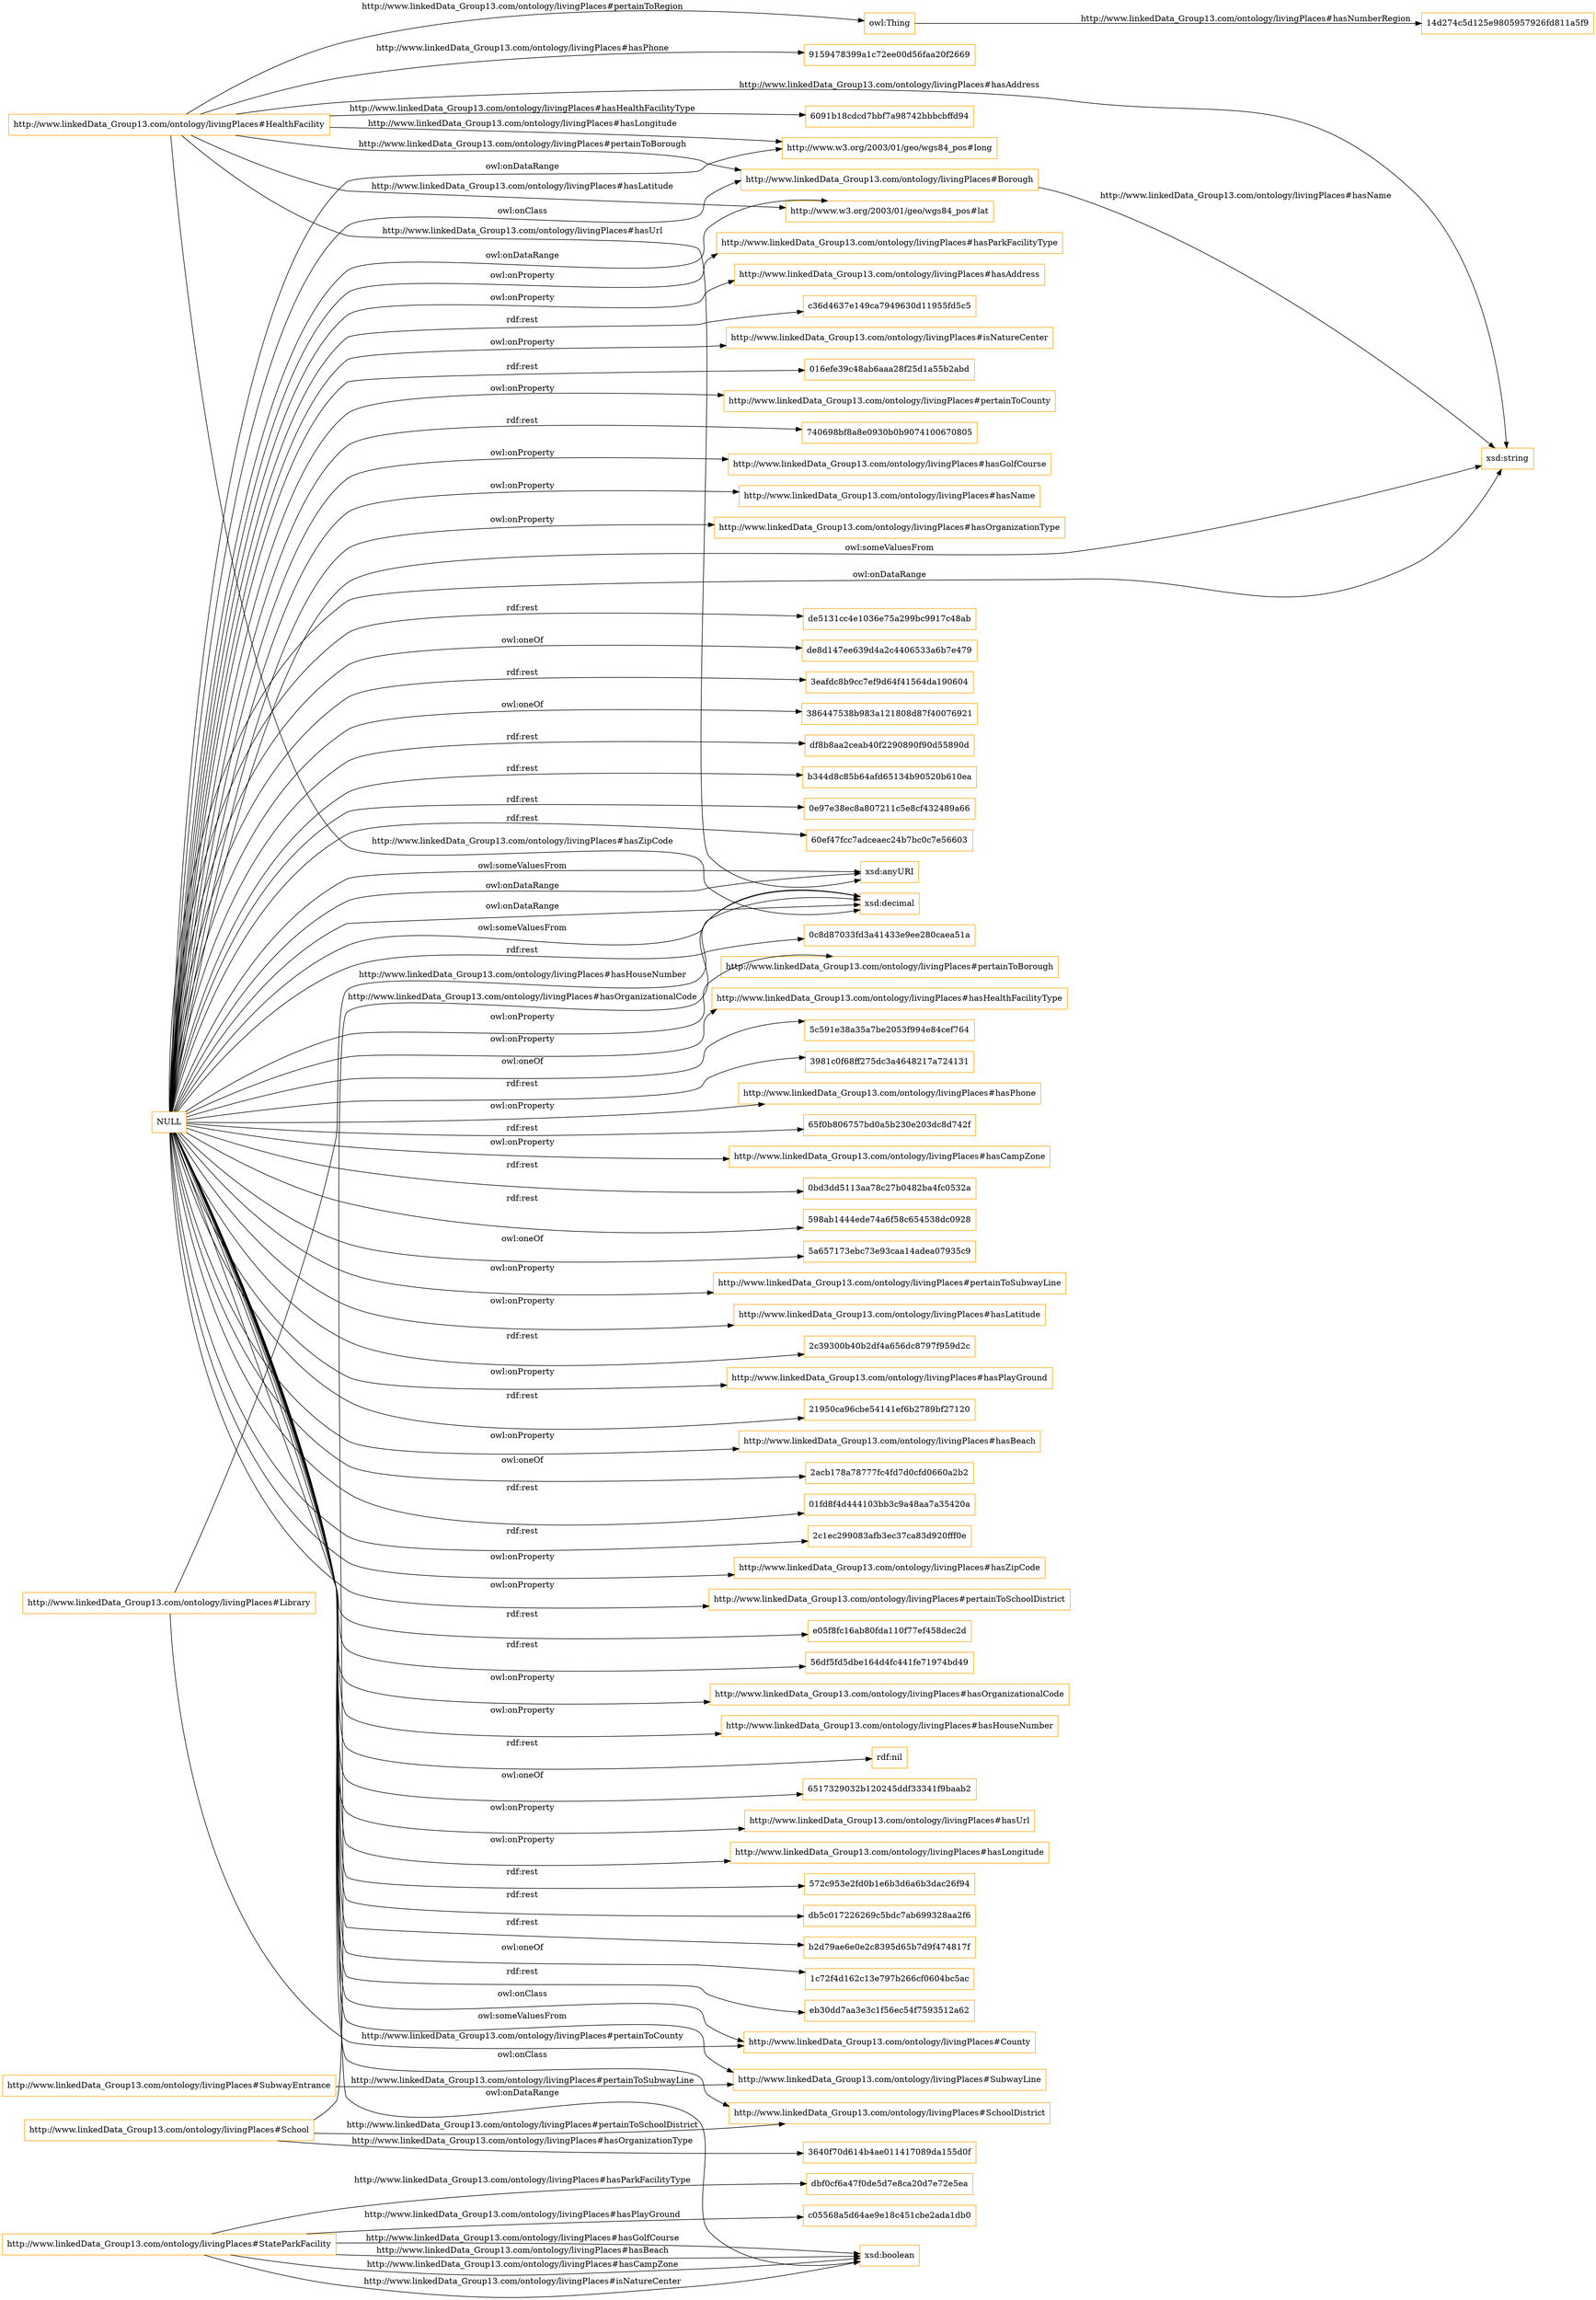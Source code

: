 digraph ar2dtool_diagram { 
rankdir=LR;
size="1501"
node [shape = rectangle, color="orange"]; "http://www.linkedData_Group13.com/ontology/livingPlaces#Borough" "http://www.linkedData_Group13.com/ontology/livingPlaces#SubwayLine" "http://www.linkedData_Group13.com/ontology/livingPlaces#Library" "http://www.linkedData_Group13.com/ontology/livingPlaces#StateParkFacility" "http://www.linkedData_Group13.com/ontology/livingPlaces#SubwayEntrance" "http://www.linkedData_Group13.com/ontology/livingPlaces#SchoolDistrict" "http://www.linkedData_Group13.com/ontology/livingPlaces#HealthFacility" "http://www.linkedData_Group13.com/ontology/livingPlaces#School" "http://www.linkedData_Group13.com/ontology/livingPlaces#County" ; /*classes style*/
	"NULL" -> "0c8d87033fd3a41433e9ee280caea51a" [ label = "rdf:rest" ];
	"NULL" -> "xsd:anyURI" [ label = "owl:someValuesFrom" ];
	"NULL" -> "http://www.linkedData_Group13.com/ontology/livingPlaces#pertainToBorough" [ label = "owl:onProperty" ];
	"NULL" -> "http://www.linkedData_Group13.com/ontology/livingPlaces#hasHealthFacilityType" [ label = "owl:onProperty" ];
	"NULL" -> "xsd:anyURI" [ label = "owl:onDataRange" ];
	"NULL" -> "5c591e38a35a7be2053f994e84cef764" [ label = "owl:oneOf" ];
	"NULL" -> "3981c0f68ff275dc3a4648217a724131" [ label = "rdf:rest" ];
	"NULL" -> "http://www.linkedData_Group13.com/ontology/livingPlaces#County" [ label = "owl:onClass" ];
	"NULL" -> "http://www.linkedData_Group13.com/ontology/livingPlaces#hasPhone" [ label = "owl:onProperty" ];
	"NULL" -> "65f0b806757bd0a5b230e203dc8d742f" [ label = "rdf:rest" ];
	"NULL" -> "http://www.linkedData_Group13.com/ontology/livingPlaces#hasCampZone" [ label = "owl:onProperty" ];
	"NULL" -> "0bd3dd5113aa78c27b0482ba4fc0532a" [ label = "rdf:rest" ];
	"NULL" -> "598ab1444ede74a6f58c654538dc0928" [ label = "rdf:rest" ];
	"NULL" -> "5a657173ebc73e93caa14adea07935c9" [ label = "owl:oneOf" ];
	"NULL" -> "http://www.linkedData_Group13.com/ontology/livingPlaces#pertainToSubwayLine" [ label = "owl:onProperty" ];
	"NULL" -> "http://www.linkedData_Group13.com/ontology/livingPlaces#hasLatitude" [ label = "owl:onProperty" ];
	"NULL" -> "2c39300b40b2df4a656dc8797f959d2c" [ label = "rdf:rest" ];
	"NULL" -> "http://www.linkedData_Group13.com/ontology/livingPlaces#hasPlayGround" [ label = "owl:onProperty" ];
	"NULL" -> "21950ca96cbe54141ef6b2789bf27120" [ label = "rdf:rest" ];
	"NULL" -> "http://www.linkedData_Group13.com/ontology/livingPlaces#SchoolDistrict" [ label = "owl:onClass" ];
	"NULL" -> "http://www.linkedData_Group13.com/ontology/livingPlaces#hasBeach" [ label = "owl:onProperty" ];
	"NULL" -> "2acb178a78777fc4fd7d0cfd0660a2b2" [ label = "owl:oneOf" ];
	"NULL" -> "01fd8f4d444103bb3c9a48aa7a35420a" [ label = "rdf:rest" ];
	"NULL" -> "http://www.linkedData_Group13.com/ontology/livingPlaces#SubwayLine" [ label = "owl:someValuesFrom" ];
	"NULL" -> "2c1ec299083afb3ec37ca83d920fff0e" [ label = "rdf:rest" ];
	"NULL" -> "http://www.linkedData_Group13.com/ontology/livingPlaces#hasZipCode" [ label = "owl:onProperty" ];
	"NULL" -> "http://www.linkedData_Group13.com/ontology/livingPlaces#pertainToSchoolDistrict" [ label = "owl:onProperty" ];
	"NULL" -> "xsd:decimal" [ label = "owl:someValuesFrom" ];
	"NULL" -> "http://www.w3.org/2003/01/geo/wgs84_pos#lat" [ label = "owl:onDataRange" ];
	"NULL" -> "e05f8fc16ab80fda110f77ef458dec2d" [ label = "rdf:rest" ];
	"NULL" -> "56df5fd5dbe164d4fc441fe71974bd49" [ label = "rdf:rest" ];
	"NULL" -> "http://www.linkedData_Group13.com/ontology/livingPlaces#hasOrganizationalCode" [ label = "owl:onProperty" ];
	"NULL" -> "http://www.linkedData_Group13.com/ontology/livingPlaces#Borough" [ label = "owl:onClass" ];
	"NULL" -> "http://www.linkedData_Group13.com/ontology/livingPlaces#hasHouseNumber" [ label = "owl:onProperty" ];
	"NULL" -> "rdf:nil" [ label = "rdf:rest" ];
	"NULL" -> "6517329032b120245ddf33341f9baab2" [ label = "owl:oneOf" ];
	"NULL" -> "http://www.linkedData_Group13.com/ontology/livingPlaces#hasUrl" [ label = "owl:onProperty" ];
	"NULL" -> "http://www.linkedData_Group13.com/ontology/livingPlaces#hasLongitude" [ label = "owl:onProperty" ];
	"NULL" -> "572c953e2fd0b1e6b3d6a6b3dac26f94" [ label = "rdf:rest" ];
	"NULL" -> "db5c017226269c5bdc7ab699328aa2f6" [ label = "rdf:rest" ];
	"NULL" -> "b2d79ae6e0e2c8395d65b7d9f474817f" [ label = "rdf:rest" ];
	"NULL" -> "1c72f4d162c13e797b266cf0604bc5ac" [ label = "owl:oneOf" ];
	"NULL" -> "eb30dd7aa3e3c1f56ec54f7593512a62" [ label = "rdf:rest" ];
	"NULL" -> "http://www.linkedData_Group13.com/ontology/livingPlaces#hasParkFacilityType" [ label = "owl:onProperty" ];
	"NULL" -> "http://www.linkedData_Group13.com/ontology/livingPlaces#hasAddress" [ label = "owl:onProperty" ];
	"NULL" -> "c36d4637e149ca7949630d11955fd5c5" [ label = "rdf:rest" ];
	"NULL" -> "http://www.linkedData_Group13.com/ontology/livingPlaces#isNatureCenter" [ label = "owl:onProperty" ];
	"NULL" -> "016efe39c48ab6aaa28f25d1a55b2abd" [ label = "rdf:rest" ];
	"NULL" -> "http://www.linkedData_Group13.com/ontology/livingPlaces#pertainToCounty" [ label = "owl:onProperty" ];
	"NULL" -> "740698bf8a8e0930b0b9074100670805" [ label = "rdf:rest" ];
	"NULL" -> "http://www.linkedData_Group13.com/ontology/livingPlaces#hasGolfCourse" [ label = "owl:onProperty" ];
	"NULL" -> "http://www.linkedData_Group13.com/ontology/livingPlaces#hasName" [ label = "owl:onProperty" ];
	"NULL" -> "http://www.linkedData_Group13.com/ontology/livingPlaces#hasOrganizationType" [ label = "owl:onProperty" ];
	"NULL" -> "xsd:string" [ label = "owl:onDataRange" ];
	"NULL" -> "de5131cc4e1036e75a299bc9917c48ab" [ label = "rdf:rest" ];
	"NULL" -> "de8d147ee639d4a2c4406533a6b7e479" [ label = "owl:oneOf" ];
	"NULL" -> "xsd:boolean" [ label = "owl:onDataRange" ];
	"NULL" -> "3eafdc8b9cc7ef9d64f41564da190604" [ label = "rdf:rest" ];
	"NULL" -> "386447538b983a121808d87f40076921" [ label = "owl:oneOf" ];
	"NULL" -> "http://www.w3.org/2003/01/geo/wgs84_pos#long" [ label = "owl:onDataRange" ];
	"NULL" -> "df8b8aa2ceab40f2290890f90d55890d" [ label = "rdf:rest" ];
	"NULL" -> "b344d8c85b64afd65134b90520b610ea" [ label = "rdf:rest" ];
	"NULL" -> "xsd:decimal" [ label = "owl:onDataRange" ];
	"NULL" -> "0e97e38ec8a807211c5e8cf432489a66" [ label = "rdf:rest" ];
	"NULL" -> "60ef47fcc7adceaec24b7bc0c7e56603" [ label = "rdf:rest" ];
	"NULL" -> "xsd:string" [ label = "owl:someValuesFrom" ];
	"http://www.linkedData_Group13.com/ontology/livingPlaces#StateParkFacility" -> "xsd:boolean" [ label = "http://www.linkedData_Group13.com/ontology/livingPlaces#hasBeach" ];
	"http://www.linkedData_Group13.com/ontology/livingPlaces#Library" -> "xsd:decimal" [ label = "http://www.linkedData_Group13.com/ontology/livingPlaces#hasHouseNumber" ];
	"http://www.linkedData_Group13.com/ontology/livingPlaces#School" -> "xsd:decimal" [ label = "http://www.linkedData_Group13.com/ontology/livingPlaces#hasOrganizationalCode" ];
	"http://www.linkedData_Group13.com/ontology/livingPlaces#StateParkFacility" -> "dbf0cf6a47f0de5d7e8ca20d7e72e5ea" [ label = "http://www.linkedData_Group13.com/ontology/livingPlaces#hasParkFacilityType" ];
	"http://www.linkedData_Group13.com/ontology/livingPlaces#StateParkFacility" -> "xsd:boolean" [ label = "http://www.linkedData_Group13.com/ontology/livingPlaces#hasCampZone" ];
	"http://www.linkedData_Group13.com/ontology/livingPlaces#HealthFacility" -> "xsd:decimal" [ label = "http://www.linkedData_Group13.com/ontology/livingPlaces#hasZipCode" ];
	"http://www.linkedData_Group13.com/ontology/livingPlaces#Borough" -> "xsd:string" [ label = "http://www.linkedData_Group13.com/ontology/livingPlaces#hasName" ];
	"http://www.linkedData_Group13.com/ontology/livingPlaces#School" -> "http://www.linkedData_Group13.com/ontology/livingPlaces#SchoolDistrict" [ label = "http://www.linkedData_Group13.com/ontology/livingPlaces#pertainToSchoolDistrict" ];
	"http://www.linkedData_Group13.com/ontology/livingPlaces#HealthFacility" -> "http://www.w3.org/2003/01/geo/wgs84_pos#long" [ label = "http://www.linkedData_Group13.com/ontology/livingPlaces#hasLongitude" ];
	"http://www.linkedData_Group13.com/ontology/livingPlaces#HealthFacility" -> "9159478399a1c72ee00d56faa20f2669" [ label = "http://www.linkedData_Group13.com/ontology/livingPlaces#hasPhone" ];
	"http://www.linkedData_Group13.com/ontology/livingPlaces#HealthFacility" -> "http://www.w3.org/2003/01/geo/wgs84_pos#lat" [ label = "http://www.linkedData_Group13.com/ontology/livingPlaces#hasLatitude" ];
	"http://www.linkedData_Group13.com/ontology/livingPlaces#Library" -> "http://www.linkedData_Group13.com/ontology/livingPlaces#County" [ label = "http://www.linkedData_Group13.com/ontology/livingPlaces#pertainToCounty" ];
	"http://www.linkedData_Group13.com/ontology/livingPlaces#HealthFacility" -> "owl:Thing" [ label = "http://www.linkedData_Group13.com/ontology/livingPlaces#pertainToRegion" ];
	"http://www.linkedData_Group13.com/ontology/livingPlaces#StateParkFacility" -> "xsd:boolean" [ label = "http://www.linkedData_Group13.com/ontology/livingPlaces#isNatureCenter" ];
	"http://www.linkedData_Group13.com/ontology/livingPlaces#StateParkFacility" -> "xsd:boolean" [ label = "http://www.linkedData_Group13.com/ontology/livingPlaces#hasGolfCourse" ];
	"http://www.linkedData_Group13.com/ontology/livingPlaces#HealthFacility" -> "xsd:anyURI" [ label = "http://www.linkedData_Group13.com/ontology/livingPlaces#hasUrl" ];
	"http://www.linkedData_Group13.com/ontology/livingPlaces#StateParkFacility" -> "c05568a5d64ae9e18c451cbe2ada1db0" [ label = "http://www.linkedData_Group13.com/ontology/livingPlaces#hasPlayGround" ];
	"http://www.linkedData_Group13.com/ontology/livingPlaces#SubwayEntrance" -> "http://www.linkedData_Group13.com/ontology/livingPlaces#SubwayLine" [ label = "http://www.linkedData_Group13.com/ontology/livingPlaces#pertainToSubwayLine" ];
	"http://www.linkedData_Group13.com/ontology/livingPlaces#HealthFacility" -> "xsd:string" [ label = "http://www.linkedData_Group13.com/ontology/livingPlaces#hasAddress" ];
	"owl:Thing" -> "14d274c5d125e9805957926fd811a5f9" [ label = "http://www.linkedData_Group13.com/ontology/livingPlaces#hasNumberRegion" ];
	"http://www.linkedData_Group13.com/ontology/livingPlaces#School" -> "3640f70d614b4ae011417089da155d0f" [ label = "http://www.linkedData_Group13.com/ontology/livingPlaces#hasOrganizationType" ];
	"http://www.linkedData_Group13.com/ontology/livingPlaces#HealthFacility" -> "6091b18cdcd7bbf7a98742bbbcbffd94" [ label = "http://www.linkedData_Group13.com/ontology/livingPlaces#hasHealthFacilityType" ];
	"http://www.linkedData_Group13.com/ontology/livingPlaces#HealthFacility" -> "http://www.linkedData_Group13.com/ontology/livingPlaces#Borough" [ label = "http://www.linkedData_Group13.com/ontology/livingPlaces#pertainToBorough" ];

}
